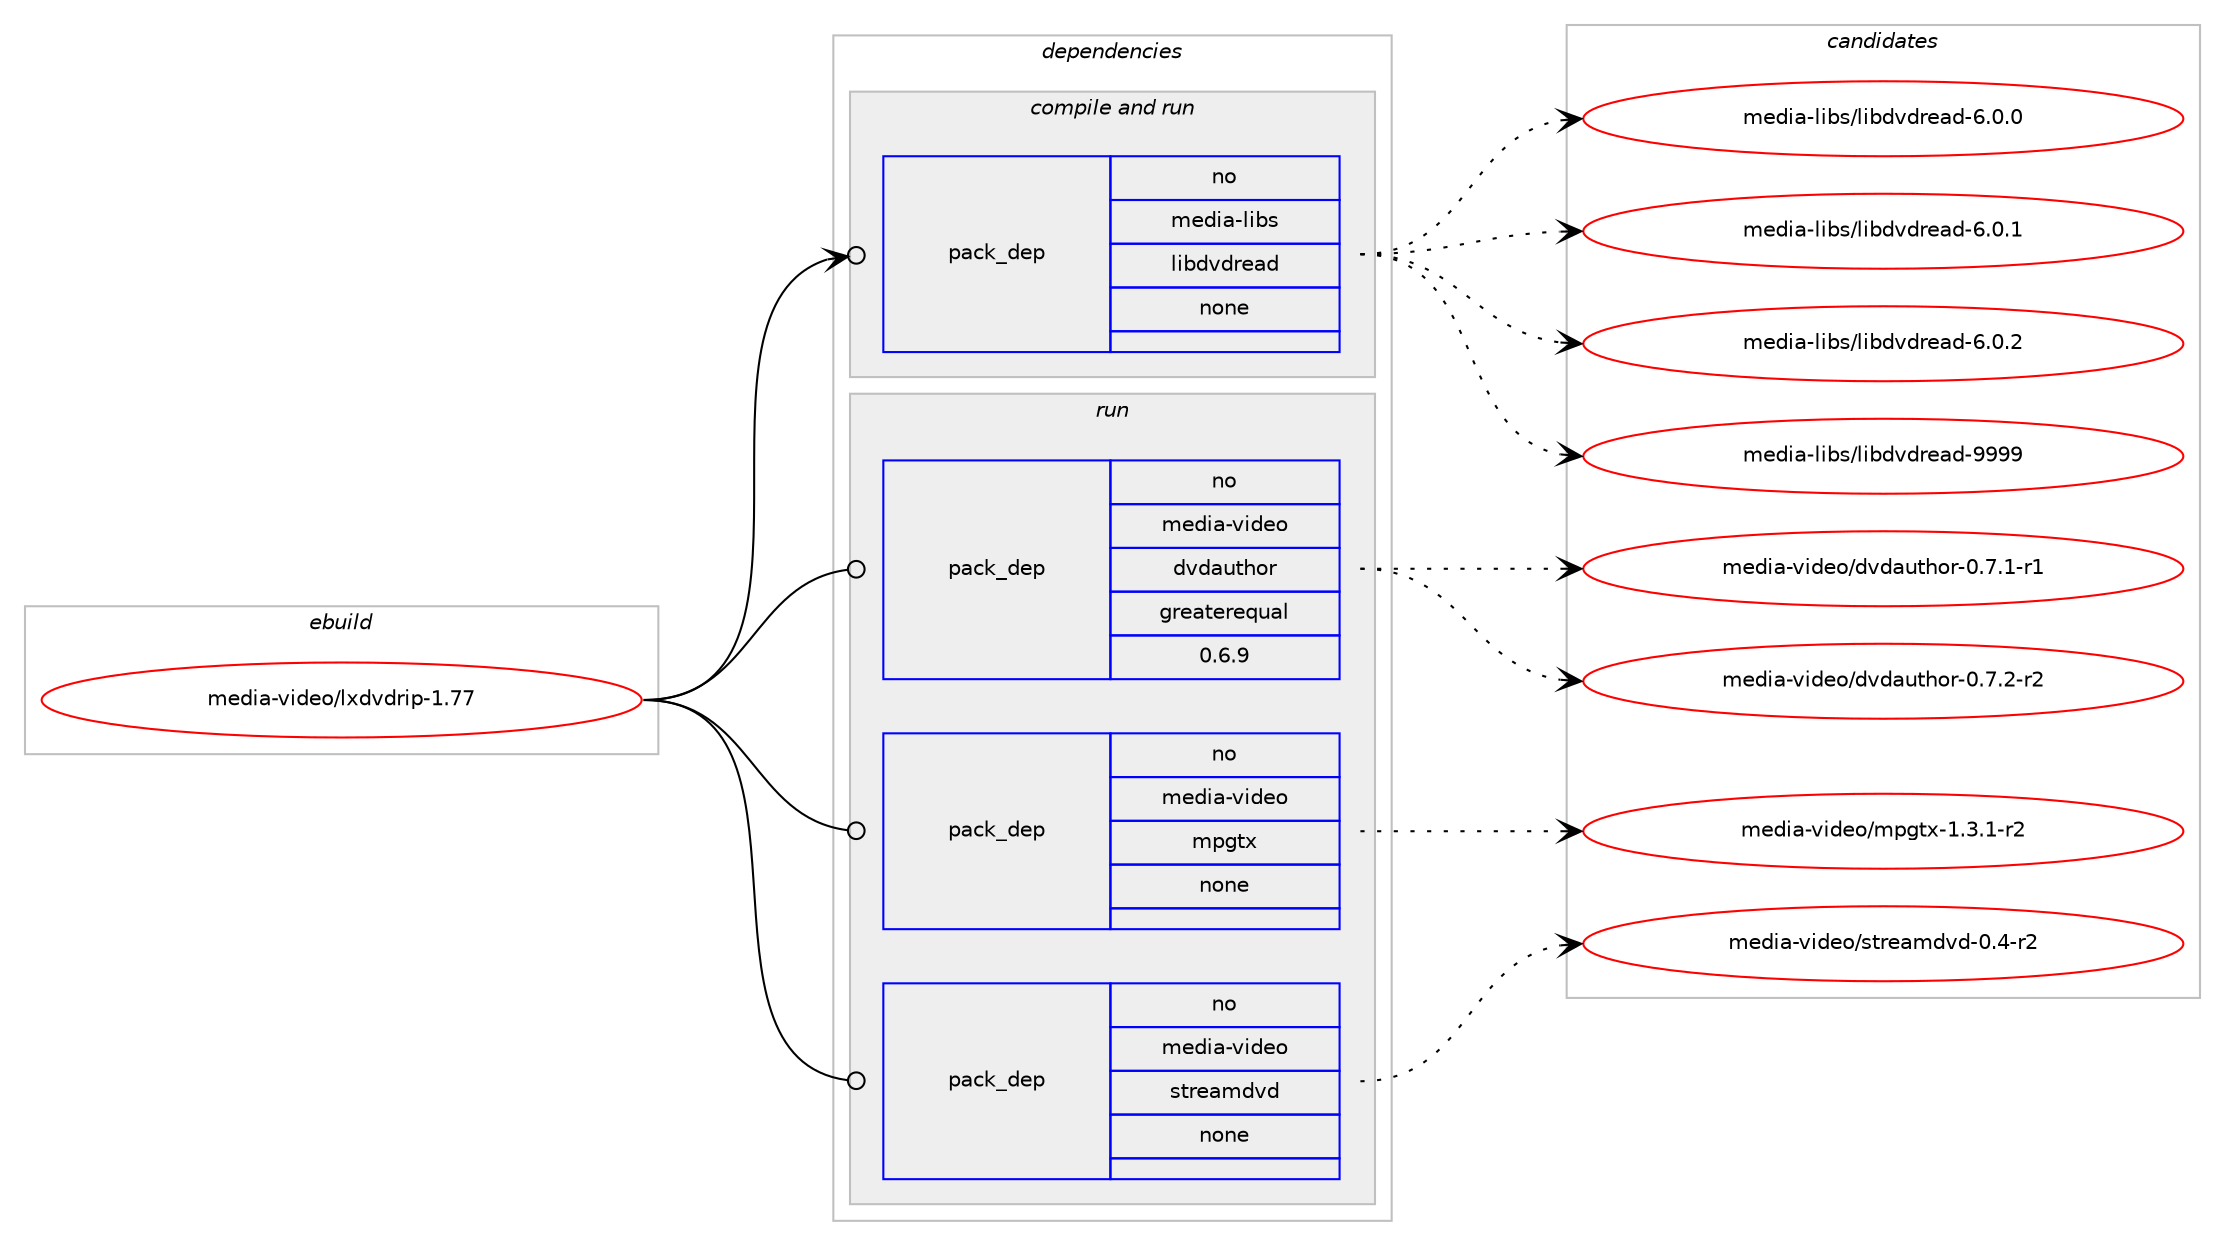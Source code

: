 digraph prolog {

# *************
# Graph options
# *************

newrank=true;
concentrate=true;
compound=true;
graph [rankdir=LR,fontname=Helvetica,fontsize=10,ranksep=1.5];#, ranksep=2.5, nodesep=0.2];
edge  [arrowhead=vee];
node  [fontname=Helvetica,fontsize=10];

# **********
# The ebuild
# **********

subgraph cluster_leftcol {
color=gray;
rank=same;
label=<<i>ebuild</i>>;
id [label="media-video/lxdvdrip-1.77", color=red, width=4, href="../media-video/lxdvdrip-1.77.svg"];
}

# ****************
# The dependencies
# ****************

subgraph cluster_midcol {
color=gray;
label=<<i>dependencies</i>>;
subgraph cluster_compile {
fillcolor="#eeeeee";
style=filled;
label=<<i>compile</i>>;
}
subgraph cluster_compileandrun {
fillcolor="#eeeeee";
style=filled;
label=<<i>compile and run</i>>;
subgraph pack597707 {
dependency808384 [label=<<TABLE BORDER="0" CELLBORDER="1" CELLSPACING="0" CELLPADDING="4" WIDTH="220"><TR><TD ROWSPAN="6" CELLPADDING="30">pack_dep</TD></TR><TR><TD WIDTH="110">no</TD></TR><TR><TD>media-libs</TD></TR><TR><TD>libdvdread</TD></TR><TR><TD>none</TD></TR><TR><TD></TD></TR></TABLE>>, shape=none, color=blue];
}
id:e -> dependency808384:w [weight=20,style="solid",arrowhead="odotvee"];
}
subgraph cluster_run {
fillcolor="#eeeeee";
style=filled;
label=<<i>run</i>>;
subgraph pack597708 {
dependency808385 [label=<<TABLE BORDER="0" CELLBORDER="1" CELLSPACING="0" CELLPADDING="4" WIDTH="220"><TR><TD ROWSPAN="6" CELLPADDING="30">pack_dep</TD></TR><TR><TD WIDTH="110">no</TD></TR><TR><TD>media-video</TD></TR><TR><TD>dvdauthor</TD></TR><TR><TD>greaterequal</TD></TR><TR><TD>0.6.9</TD></TR></TABLE>>, shape=none, color=blue];
}
id:e -> dependency808385:w [weight=20,style="solid",arrowhead="odot"];
subgraph pack597709 {
dependency808386 [label=<<TABLE BORDER="0" CELLBORDER="1" CELLSPACING="0" CELLPADDING="4" WIDTH="220"><TR><TD ROWSPAN="6" CELLPADDING="30">pack_dep</TD></TR><TR><TD WIDTH="110">no</TD></TR><TR><TD>media-video</TD></TR><TR><TD>mpgtx</TD></TR><TR><TD>none</TD></TR><TR><TD></TD></TR></TABLE>>, shape=none, color=blue];
}
id:e -> dependency808386:w [weight=20,style="solid",arrowhead="odot"];
subgraph pack597710 {
dependency808387 [label=<<TABLE BORDER="0" CELLBORDER="1" CELLSPACING="0" CELLPADDING="4" WIDTH="220"><TR><TD ROWSPAN="6" CELLPADDING="30">pack_dep</TD></TR><TR><TD WIDTH="110">no</TD></TR><TR><TD>media-video</TD></TR><TR><TD>streamdvd</TD></TR><TR><TD>none</TD></TR><TR><TD></TD></TR></TABLE>>, shape=none, color=blue];
}
id:e -> dependency808387:w [weight=20,style="solid",arrowhead="odot"];
}
}

# **************
# The candidates
# **************

subgraph cluster_choices {
rank=same;
color=gray;
label=<<i>candidates</i>>;

subgraph choice597707 {
color=black;
nodesep=1;
choice109101100105974510810598115471081059810011810011410197100455446484648 [label="media-libs/libdvdread-6.0.0", color=red, width=4,href="../media-libs/libdvdread-6.0.0.svg"];
choice109101100105974510810598115471081059810011810011410197100455446484649 [label="media-libs/libdvdread-6.0.1", color=red, width=4,href="../media-libs/libdvdread-6.0.1.svg"];
choice109101100105974510810598115471081059810011810011410197100455446484650 [label="media-libs/libdvdread-6.0.2", color=red, width=4,href="../media-libs/libdvdread-6.0.2.svg"];
choice1091011001059745108105981154710810598100118100114101971004557575757 [label="media-libs/libdvdread-9999", color=red, width=4,href="../media-libs/libdvdread-9999.svg"];
dependency808384:e -> choice109101100105974510810598115471081059810011810011410197100455446484648:w [style=dotted,weight="100"];
dependency808384:e -> choice109101100105974510810598115471081059810011810011410197100455446484649:w [style=dotted,weight="100"];
dependency808384:e -> choice109101100105974510810598115471081059810011810011410197100455446484650:w [style=dotted,weight="100"];
dependency808384:e -> choice1091011001059745108105981154710810598100118100114101971004557575757:w [style=dotted,weight="100"];
}
subgraph choice597708 {
color=black;
nodesep=1;
choice109101100105974511810510010111147100118100971171161041111144548465546494511449 [label="media-video/dvdauthor-0.7.1-r1", color=red, width=4,href="../media-video/dvdauthor-0.7.1-r1.svg"];
choice109101100105974511810510010111147100118100971171161041111144548465546504511450 [label="media-video/dvdauthor-0.7.2-r2", color=red, width=4,href="../media-video/dvdauthor-0.7.2-r2.svg"];
dependency808385:e -> choice109101100105974511810510010111147100118100971171161041111144548465546494511449:w [style=dotted,weight="100"];
dependency808385:e -> choice109101100105974511810510010111147100118100971171161041111144548465546504511450:w [style=dotted,weight="100"];
}
subgraph choice597709 {
color=black;
nodesep=1;
choice1091011001059745118105100101111471091121031161204549465146494511450 [label="media-video/mpgtx-1.3.1-r2", color=red, width=4,href="../media-video/mpgtx-1.3.1-r2.svg"];
dependency808386:e -> choice1091011001059745118105100101111471091121031161204549465146494511450:w [style=dotted,weight="100"];
}
subgraph choice597710 {
color=black;
nodesep=1;
choice10910110010597451181051001011114711511611410197109100118100454846524511450 [label="media-video/streamdvd-0.4-r2", color=red, width=4,href="../media-video/streamdvd-0.4-r2.svg"];
dependency808387:e -> choice10910110010597451181051001011114711511611410197109100118100454846524511450:w [style=dotted,weight="100"];
}
}

}
